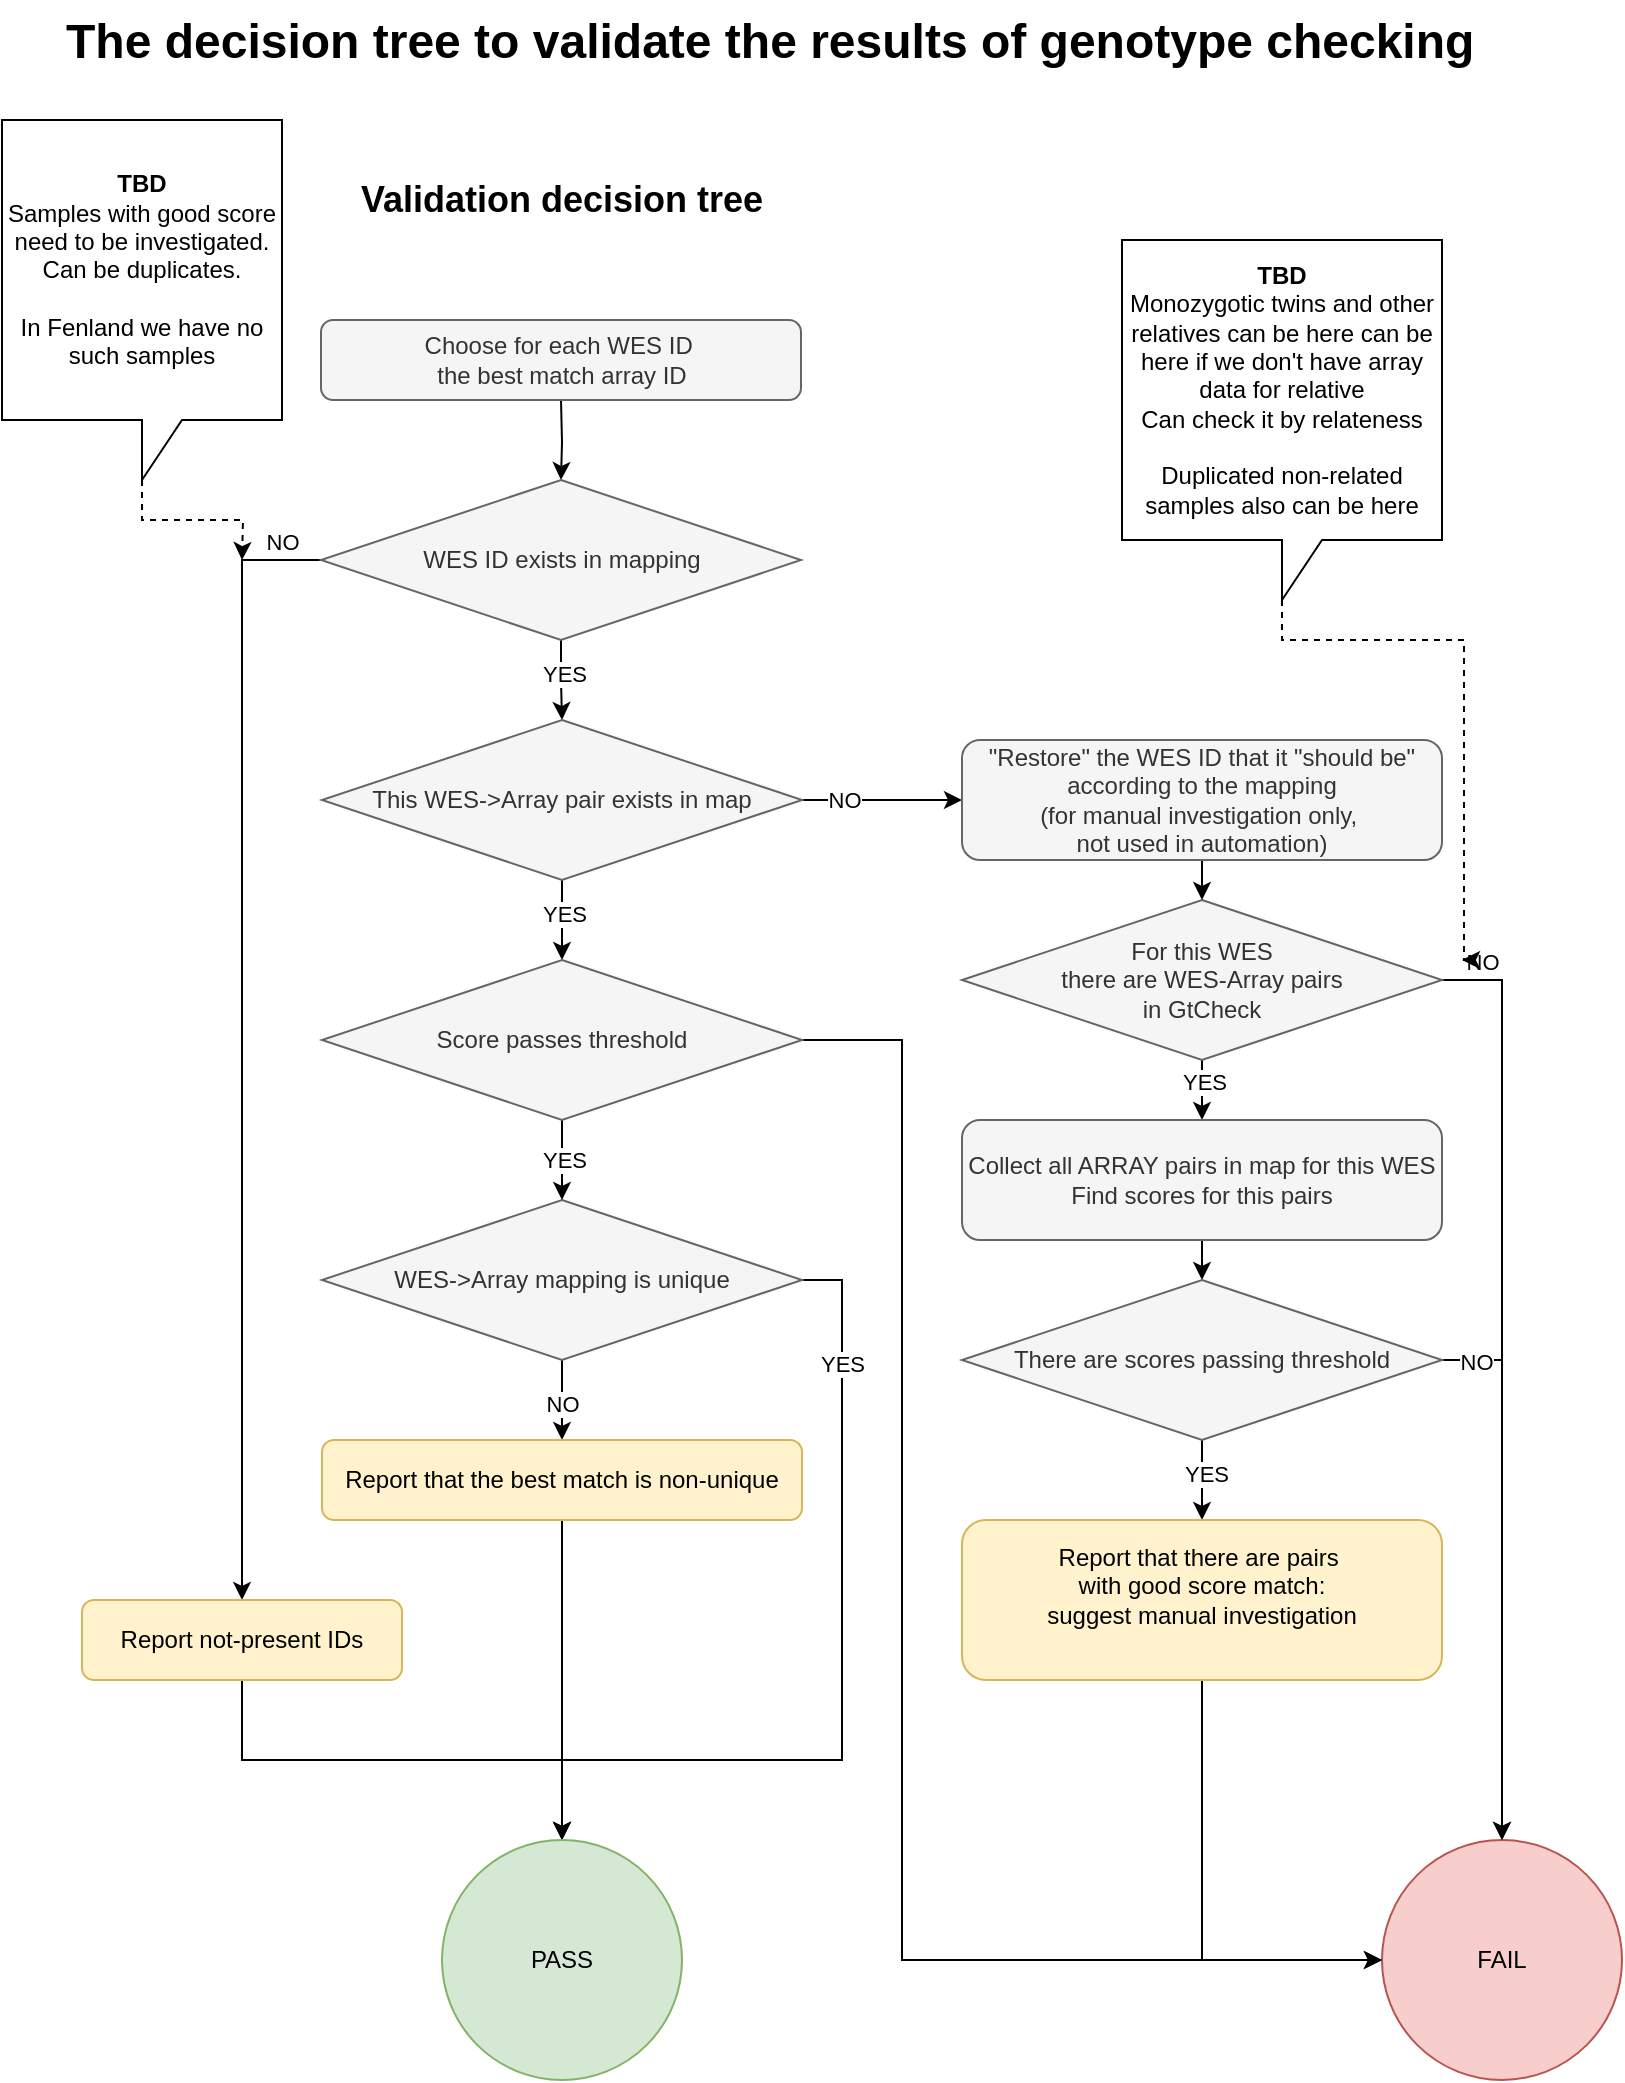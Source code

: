 <mxfile version="28.2.0">
  <diagram id="C5RBs43oDa-KdzZeNtuy" name="Page-1">
    <mxGraphModel grid="1" page="1" gridSize="10" guides="1" tooltips="1" connect="1" arrows="1" fold="1" pageScale="1" pageWidth="827" pageHeight="1169" math="0" shadow="0">
      <root>
        <mxCell id="WIyWlLk6GJQsqaUBKTNV-0" />
        <mxCell id="WIyWlLk6GJQsqaUBKTNV-1" parent="WIyWlLk6GJQsqaUBKTNV-0" />
        <mxCell id="U3b0oc2WAYB8RjTcwbQT-0" value="&lt;h1 style=&quot;margin-top: 0px;&quot;&gt;The decision tree to validate the results of genotype checking&lt;br&gt;&lt;/h1&gt;&lt;p&gt;&lt;br&gt;&lt;/p&gt;" style="text;html=1;whiteSpace=wrap;overflow=hidden;rounded=0;" vertex="1" parent="WIyWlLk6GJQsqaUBKTNV-1">
          <mxGeometry x="40" y="40" width="720" height="50" as="geometry" />
        </mxCell>
        <mxCell id="U3b0oc2WAYB8RjTcwbQT-43" value="&lt;font style=&quot;font-size: 18px;&quot;&gt;&lt;b&gt;Validation decision tree&lt;/b&gt;&lt;br&gt;&lt;/font&gt;" style="text;html=1;align=center;verticalAlign=middle;whiteSpace=wrap;rounded=0;" vertex="1" parent="WIyWlLk6GJQsqaUBKTNV-1">
          <mxGeometry x="170" y="120" width="240" height="40" as="geometry" />
        </mxCell>
        <mxCell id="U3b0oc2WAYB8RjTcwbQT-54" style="edgeStyle=orthogonalEdgeStyle;rounded=0;orthogonalLoop=1;jettySize=auto;html=1;exitX=0.5;exitY=1;exitDx=0;exitDy=0;entryX=0.5;entryY=0;entryDx=0;entryDy=0;" edge="1" parent="WIyWlLk6GJQsqaUBKTNV-1" target="U3b0oc2WAYB8RjTcwbQT-45">
          <mxGeometry relative="1" as="geometry">
            <mxPoint x="289.5" y="240" as="sourcePoint" />
          </mxGeometry>
        </mxCell>
        <mxCell id="U3b0oc2WAYB8RjTcwbQT-44" value="&lt;div&gt;Choose for each WES ID&amp;nbsp;&lt;/div&gt;&lt;div&gt;the best match array ID&lt;/div&gt;" style="rounded=1;whiteSpace=wrap;html=1;fillColor=#f5f5f5;fontColor=#333333;strokeColor=#666666;" vertex="1" parent="WIyWlLk6GJQsqaUBKTNV-1">
          <mxGeometry x="169.5" y="200" width="240" height="40" as="geometry" />
        </mxCell>
        <mxCell id="U3b0oc2WAYB8RjTcwbQT-52" style="edgeStyle=orthogonalEdgeStyle;rounded=0;orthogonalLoop=1;jettySize=auto;html=1;exitX=0;exitY=0.5;exitDx=0;exitDy=0;entryX=0.5;entryY=0;entryDx=0;entryDy=0;" edge="1" parent="WIyWlLk6GJQsqaUBKTNV-1" source="U3b0oc2WAYB8RjTcwbQT-45" target="U3b0oc2WAYB8RjTcwbQT-51">
          <mxGeometry relative="1" as="geometry" />
        </mxCell>
        <mxCell id="U3b0oc2WAYB8RjTcwbQT-56" value="NO" style="edgeLabel;html=1;align=center;verticalAlign=middle;resizable=0;points=[];" connectable="0" vertex="1" parent="U3b0oc2WAYB8RjTcwbQT-52">
          <mxGeometry x="-0.05" relative="1" as="geometry">
            <mxPoint x="20" y="-236" as="offset" />
          </mxGeometry>
        </mxCell>
        <mxCell id="U3b0oc2WAYB8RjTcwbQT-124" style="edgeStyle=orthogonalEdgeStyle;rounded=0;orthogonalLoop=1;jettySize=auto;html=1;exitX=0.5;exitY=1;exitDx=0;exitDy=0;entryX=0.5;entryY=0;entryDx=0;entryDy=0;" edge="1" parent="WIyWlLk6GJQsqaUBKTNV-1" source="U3b0oc2WAYB8RjTcwbQT-45" target="U3b0oc2WAYB8RjTcwbQT-55">
          <mxGeometry relative="1" as="geometry" />
        </mxCell>
        <mxCell id="U3b0oc2WAYB8RjTcwbQT-127" value="YES" style="edgeLabel;html=1;align=center;verticalAlign=middle;resizable=0;points=[];" connectable="0" vertex="1" parent="U3b0oc2WAYB8RjTcwbQT-124">
          <mxGeometry x="-0.161" y="1" relative="1" as="geometry">
            <mxPoint as="offset" />
          </mxGeometry>
        </mxCell>
        <mxCell id="U3b0oc2WAYB8RjTcwbQT-45" value="WES ID exists in mapping" style="rhombus;whiteSpace=wrap;html=1;fillColor=#f5f5f5;fontColor=#333333;strokeColor=#666666;" vertex="1" parent="WIyWlLk6GJQsqaUBKTNV-1">
          <mxGeometry x="169.5" y="280" width="240" height="80" as="geometry" />
        </mxCell>
        <mxCell id="U3b0oc2WAYB8RjTcwbQT-93" style="edgeStyle=orthogonalEdgeStyle;rounded=0;orthogonalLoop=1;jettySize=auto;html=1;exitX=0.5;exitY=1;exitDx=0;exitDy=0;entryX=0.5;entryY=0;entryDx=0;entryDy=0;" edge="1" parent="WIyWlLk6GJQsqaUBKTNV-1" source="U3b0oc2WAYB8RjTcwbQT-51" target="U3b0oc2WAYB8RjTcwbQT-68">
          <mxGeometry relative="1" as="geometry" />
        </mxCell>
        <mxCell id="U3b0oc2WAYB8RjTcwbQT-51" value="Report not-present IDs" style="rounded=1;whiteSpace=wrap;html=1;fillColor=#fff2cc;strokeColor=#d6b656;" vertex="1" parent="WIyWlLk6GJQsqaUBKTNV-1">
          <mxGeometry x="50" y="840" width="160" height="40" as="geometry" />
        </mxCell>
        <mxCell id="U3b0oc2WAYB8RjTcwbQT-71" style="edgeStyle=orthogonalEdgeStyle;rounded=0;orthogonalLoop=1;jettySize=auto;html=1;exitX=1;exitY=0.5;exitDx=0;exitDy=0;entryX=0;entryY=0.5;entryDx=0;entryDy=0;" edge="1" parent="WIyWlLk6GJQsqaUBKTNV-1" source="U3b0oc2WAYB8RjTcwbQT-55" target="U3b0oc2WAYB8RjTcwbQT-107">
          <mxGeometry relative="1" as="geometry" />
        </mxCell>
        <mxCell id="U3b0oc2WAYB8RjTcwbQT-72" value="NO" style="edgeLabel;html=1;align=center;verticalAlign=middle;resizable=0;points=[];" connectable="0" vertex="1" parent="U3b0oc2WAYB8RjTcwbQT-71">
          <mxGeometry x="0.333" y="-2" relative="1" as="geometry">
            <mxPoint x="-33" y="-2" as="offset" />
          </mxGeometry>
        </mxCell>
        <mxCell id="U3b0oc2WAYB8RjTcwbQT-125" style="edgeStyle=orthogonalEdgeStyle;rounded=0;orthogonalLoop=1;jettySize=auto;html=1;exitX=0.5;exitY=1;exitDx=0;exitDy=0;entryX=0.5;entryY=0;entryDx=0;entryDy=0;" edge="1" parent="WIyWlLk6GJQsqaUBKTNV-1" source="U3b0oc2WAYB8RjTcwbQT-55" target="U3b0oc2WAYB8RjTcwbQT-108">
          <mxGeometry relative="1" as="geometry" />
        </mxCell>
        <mxCell id="U3b0oc2WAYB8RjTcwbQT-128" value="YES" style="edgeLabel;html=1;align=center;verticalAlign=middle;resizable=0;points=[];" connectable="0" vertex="1" parent="U3b0oc2WAYB8RjTcwbQT-125">
          <mxGeometry x="-0.15" y="1" relative="1" as="geometry">
            <mxPoint as="offset" />
          </mxGeometry>
        </mxCell>
        <mxCell id="U3b0oc2WAYB8RjTcwbQT-55" value="This WES-&amp;gt;Array pair exists in map" style="rhombus;whiteSpace=wrap;html=1;fillColor=#f5f5f5;fontColor=#333333;strokeColor=#666666;" vertex="1" parent="WIyWlLk6GJQsqaUBKTNV-1">
          <mxGeometry x="170" y="400" width="240" height="80" as="geometry" />
        </mxCell>
        <mxCell id="U3b0oc2WAYB8RjTcwbQT-62" style="edgeStyle=orthogonalEdgeStyle;rounded=0;orthogonalLoop=1;jettySize=auto;html=1;exitX=1;exitY=0.5;exitDx=0;exitDy=0;entryX=0.5;entryY=0;entryDx=0;entryDy=0;" edge="1" parent="WIyWlLk6GJQsqaUBKTNV-1" source="U3b0oc2WAYB8RjTcwbQT-59" target="U3b0oc2WAYB8RjTcwbQT-68">
          <mxGeometry relative="1" as="geometry">
            <mxPoint x="449.5" y="560" as="targetPoint" />
            <Array as="points">
              <mxPoint x="430" y="680" />
              <mxPoint x="430" y="920" />
              <mxPoint x="290" y="920" />
            </Array>
          </mxGeometry>
        </mxCell>
        <mxCell id="U3b0oc2WAYB8RjTcwbQT-63" value="YES" style="edgeLabel;html=1;align=center;verticalAlign=middle;resizable=0;points=[];" connectable="0" vertex="1" parent="U3b0oc2WAYB8RjTcwbQT-62">
          <mxGeometry x="-0.3" relative="1" as="geometry">
            <mxPoint y="-92" as="offset" />
          </mxGeometry>
        </mxCell>
        <mxCell id="U3b0oc2WAYB8RjTcwbQT-65" style="edgeStyle=orthogonalEdgeStyle;rounded=0;orthogonalLoop=1;jettySize=auto;html=1;exitX=0.5;exitY=1;exitDx=0;exitDy=0;entryX=0.5;entryY=0;entryDx=0;entryDy=0;" edge="1" parent="WIyWlLk6GJQsqaUBKTNV-1" source="U3b0oc2WAYB8RjTcwbQT-59" target="U3b0oc2WAYB8RjTcwbQT-64">
          <mxGeometry relative="1" as="geometry" />
        </mxCell>
        <mxCell id="U3b0oc2WAYB8RjTcwbQT-66" value="NO" style="edgeLabel;html=1;align=center;verticalAlign=middle;resizable=0;points=[];" connectable="0" vertex="1" parent="U3b0oc2WAYB8RjTcwbQT-65">
          <mxGeometry x="0.1" relative="1" as="geometry">
            <mxPoint as="offset" />
          </mxGeometry>
        </mxCell>
        <mxCell id="U3b0oc2WAYB8RjTcwbQT-59" value="WES-&amp;gt;Array mapping is unique" style="rhombus;whiteSpace=wrap;html=1;fillColor=#f5f5f5;fontColor=#333333;strokeColor=#666666;" vertex="1" parent="WIyWlLk6GJQsqaUBKTNV-1">
          <mxGeometry x="170" y="640" width="240" height="80" as="geometry" />
        </mxCell>
        <mxCell id="U3b0oc2WAYB8RjTcwbQT-69" style="edgeStyle=orthogonalEdgeStyle;rounded=0;orthogonalLoop=1;jettySize=auto;html=1;exitX=0.5;exitY=1;exitDx=0;exitDy=0;entryX=0.5;entryY=0;entryDx=0;entryDy=0;" edge="1" parent="WIyWlLk6GJQsqaUBKTNV-1" source="U3b0oc2WAYB8RjTcwbQT-64" target="U3b0oc2WAYB8RjTcwbQT-68">
          <mxGeometry relative="1" as="geometry" />
        </mxCell>
        <mxCell id="U3b0oc2WAYB8RjTcwbQT-64" value="Report that the best match is non-unique" style="rounded=1;whiteSpace=wrap;html=1;fillColor=#fff2cc;strokeColor=#d6b656;" vertex="1" parent="WIyWlLk6GJQsqaUBKTNV-1">
          <mxGeometry x="170" y="760" width="240" height="40" as="geometry" />
        </mxCell>
        <mxCell id="U3b0oc2WAYB8RjTcwbQT-68" value="PASS" style="ellipse;whiteSpace=wrap;html=1;aspect=fixed;fillColor=#d5e8d4;strokeColor=#82b366;" vertex="1" parent="WIyWlLk6GJQsqaUBKTNV-1">
          <mxGeometry x="230" y="960" width="120" height="120" as="geometry" />
        </mxCell>
        <mxCell id="U3b0oc2WAYB8RjTcwbQT-75" style="edgeStyle=orthogonalEdgeStyle;rounded=0;orthogonalLoop=1;jettySize=auto;html=1;exitX=1;exitY=0.5;exitDx=0;exitDy=0;entryX=0.5;entryY=0;entryDx=0;entryDy=0;" edge="1" parent="WIyWlLk6GJQsqaUBKTNV-1" source="U3b0oc2WAYB8RjTcwbQT-70" target="U3b0oc2WAYB8RjTcwbQT-74">
          <mxGeometry relative="1" as="geometry">
            <mxPoint x="770" y="920" as="targetPoint" />
          </mxGeometry>
        </mxCell>
        <mxCell id="U3b0oc2WAYB8RjTcwbQT-76" value="NO" style="edgeLabel;html=1;align=center;verticalAlign=middle;resizable=0;points=[];" connectable="0" vertex="1" parent="U3b0oc2WAYB8RjTcwbQT-75">
          <mxGeometry x="-0.225" y="-2" relative="1" as="geometry">
            <mxPoint x="-8" y="-158" as="offset" />
          </mxGeometry>
        </mxCell>
        <mxCell id="U3b0oc2WAYB8RjTcwbQT-132" style="edgeStyle=orthogonalEdgeStyle;rounded=0;orthogonalLoop=1;jettySize=auto;html=1;exitX=0.5;exitY=1;exitDx=0;exitDy=0;entryX=0.5;entryY=0;entryDx=0;entryDy=0;" edge="1" parent="WIyWlLk6GJQsqaUBKTNV-1" source="U3b0oc2WAYB8RjTcwbQT-70" target="U3b0oc2WAYB8RjTcwbQT-73">
          <mxGeometry relative="1" as="geometry" />
        </mxCell>
        <mxCell id="U3b0oc2WAYB8RjTcwbQT-133" value="YES" style="edgeLabel;html=1;align=center;verticalAlign=middle;resizable=0;points=[];" connectable="0" vertex="1" parent="U3b0oc2WAYB8RjTcwbQT-132">
          <mxGeometry x="-0.3" y="1" relative="1" as="geometry">
            <mxPoint as="offset" />
          </mxGeometry>
        </mxCell>
        <mxCell id="U3b0oc2WAYB8RjTcwbQT-70" value="&lt;div&gt;For this WES&lt;/div&gt;&lt;div&gt;there are WES-Array pairs&lt;/div&gt;&lt;div&gt;in GtCheck&lt;br&gt;&lt;/div&gt;" style="rhombus;whiteSpace=wrap;html=1;fillColor=#f5f5f5;fontColor=#333333;strokeColor=#666666;" vertex="1" parent="WIyWlLk6GJQsqaUBKTNV-1">
          <mxGeometry x="490" y="490" width="240" height="80" as="geometry" />
        </mxCell>
        <mxCell id="U3b0oc2WAYB8RjTcwbQT-83" style="edgeStyle=orthogonalEdgeStyle;rounded=0;orthogonalLoop=1;jettySize=auto;html=1;exitX=0.5;exitY=1;exitDx=0;exitDy=0;entryX=0.5;entryY=0;entryDx=0;entryDy=0;" edge="1" parent="WIyWlLk6GJQsqaUBKTNV-1" source="U3b0oc2WAYB8RjTcwbQT-73" target="U3b0oc2WAYB8RjTcwbQT-79">
          <mxGeometry relative="1" as="geometry" />
        </mxCell>
        <mxCell id="U3b0oc2WAYB8RjTcwbQT-73" value="&lt;div&gt;Collect all ARRAY pairs in map for this WES&lt;/div&gt;&lt;div&gt;Find scores for this pairs&lt;br&gt;&lt;/div&gt;" style="rounded=1;whiteSpace=wrap;html=1;fillColor=#f5f5f5;fontColor=#333333;strokeColor=#666666;" vertex="1" parent="WIyWlLk6GJQsqaUBKTNV-1">
          <mxGeometry x="490" y="600" width="240" height="60" as="geometry" />
        </mxCell>
        <mxCell id="U3b0oc2WAYB8RjTcwbQT-74" value="&lt;div&gt;FAIL&lt;/div&gt;" style="ellipse;whiteSpace=wrap;html=1;aspect=fixed;fillColor=#f8cecc;strokeColor=#b85450;" vertex="1" parent="WIyWlLk6GJQsqaUBKTNV-1">
          <mxGeometry x="700" y="960" width="120" height="120" as="geometry" />
        </mxCell>
        <mxCell id="U3b0oc2WAYB8RjTcwbQT-84" style="edgeStyle=orthogonalEdgeStyle;rounded=0;orthogonalLoop=1;jettySize=auto;html=1;exitX=1;exitY=0.5;exitDx=0;exitDy=0;entryX=0.5;entryY=0;entryDx=0;entryDy=0;" edge="1" parent="WIyWlLk6GJQsqaUBKTNV-1" source="U3b0oc2WAYB8RjTcwbQT-79" target="U3b0oc2WAYB8RjTcwbQT-74">
          <mxGeometry relative="1" as="geometry">
            <mxPoint x="770" y="920" as="targetPoint" />
          </mxGeometry>
        </mxCell>
        <mxCell id="U3b0oc2WAYB8RjTcwbQT-100" value="NO" style="edgeLabel;html=1;align=center;verticalAlign=middle;resizable=0;points=[];" connectable="0" vertex="1" parent="U3b0oc2WAYB8RjTcwbQT-84">
          <mxGeometry x="-0.879" y="-1" relative="1" as="geometry">
            <mxPoint as="offset" />
          </mxGeometry>
        </mxCell>
        <mxCell id="U3b0oc2WAYB8RjTcwbQT-87" style="edgeStyle=orthogonalEdgeStyle;rounded=0;orthogonalLoop=1;jettySize=auto;html=1;exitX=0.5;exitY=1;exitDx=0;exitDy=0;entryX=0.5;entryY=0;entryDx=0;entryDy=0;" edge="1" parent="WIyWlLk6GJQsqaUBKTNV-1" source="U3b0oc2WAYB8RjTcwbQT-79" target="U3b0oc2WAYB8RjTcwbQT-86">
          <mxGeometry relative="1" as="geometry" />
        </mxCell>
        <mxCell id="U3b0oc2WAYB8RjTcwbQT-101" value="YES" style="edgeLabel;html=1;align=center;verticalAlign=middle;resizable=0;points=[];" connectable="0" vertex="1" parent="U3b0oc2WAYB8RjTcwbQT-87">
          <mxGeometry x="-0.15" y="2" relative="1" as="geometry">
            <mxPoint as="offset" />
          </mxGeometry>
        </mxCell>
        <mxCell id="U3b0oc2WAYB8RjTcwbQT-79" value="There are scores passing threshold" style="rhombus;whiteSpace=wrap;html=1;fillColor=#f5f5f5;fontColor=#333333;strokeColor=#666666;" vertex="1" parent="WIyWlLk6GJQsqaUBKTNV-1">
          <mxGeometry x="490" y="680" width="240" height="80" as="geometry" />
        </mxCell>
        <mxCell id="8CLN734O1PSHxyq_x612-1" style="edgeStyle=orthogonalEdgeStyle;rounded=0;orthogonalLoop=1;jettySize=auto;html=1;exitX=0.5;exitY=1;exitDx=0;exitDy=0;entryX=0;entryY=0.5;entryDx=0;entryDy=0;" edge="1" parent="WIyWlLk6GJQsqaUBKTNV-1" source="U3b0oc2WAYB8RjTcwbQT-86" target="U3b0oc2WAYB8RjTcwbQT-74">
          <mxGeometry relative="1" as="geometry" />
        </mxCell>
        <mxCell id="U3b0oc2WAYB8RjTcwbQT-86" value="&lt;div&gt;Report that there are pairs&amp;nbsp;&lt;br&gt;with good score match:&lt;/div&gt;&lt;div&gt;suggest manual investigation&lt;/div&gt;&lt;div&gt;&lt;br&gt;&lt;/div&gt;" style="rounded=1;whiteSpace=wrap;html=1;fillColor=#fff2cc;strokeColor=#d6b656;" vertex="1" parent="WIyWlLk6GJQsqaUBKTNV-1">
          <mxGeometry x="490" y="800" width="240" height="80" as="geometry" />
        </mxCell>
        <mxCell id="U3b0oc2WAYB8RjTcwbQT-91" style="edgeStyle=orthogonalEdgeStyle;rounded=0;orthogonalLoop=1;jettySize=auto;html=1;exitX=0;exitY=0;exitDx=80;exitDy=180;exitPerimeter=0;dashed=1;" edge="1" parent="WIyWlLk6GJQsqaUBKTNV-1" source="U3b0oc2WAYB8RjTcwbQT-89">
          <mxGeometry relative="1" as="geometry">
            <mxPoint x="740" y="520" as="targetPoint" />
            <mxPoint x="809.5" y="250" as="sourcePoint" />
            <Array as="points">
              <mxPoint x="650" y="360" />
              <mxPoint x="741" y="360" />
            </Array>
          </mxGeometry>
        </mxCell>
        <mxCell id="U3b0oc2WAYB8RjTcwbQT-89" value="&lt;div&gt;&lt;b&gt;TBD&lt;/b&gt;&lt;br&gt;&lt;/div&gt;&lt;div&gt;Monozygotic twins and other relatives can be here can be here if we don&#39;t have array data for relative&lt;/div&gt;&lt;div&gt;Can check it by relateness&lt;/div&gt;&lt;div&gt;&lt;br&gt;&lt;/div&gt;&lt;div&gt;Duplicated non-related samples also can be here&lt;br&gt; &lt;/div&gt;" style="shape=callout;whiteSpace=wrap;html=1;perimeter=calloutPerimeter;size=30;position=0.5;" vertex="1" parent="WIyWlLk6GJQsqaUBKTNV-1">
          <mxGeometry x="570" y="160" width="160" height="180" as="geometry" />
        </mxCell>
        <mxCell id="U3b0oc2WAYB8RjTcwbQT-131" style="edgeStyle=orthogonalEdgeStyle;rounded=0;orthogonalLoop=1;jettySize=auto;html=1;exitX=0.5;exitY=1;exitDx=0;exitDy=0;entryX=0.5;entryY=0;entryDx=0;entryDy=0;" edge="1" parent="WIyWlLk6GJQsqaUBKTNV-1" source="U3b0oc2WAYB8RjTcwbQT-107" target="U3b0oc2WAYB8RjTcwbQT-70">
          <mxGeometry relative="1" as="geometry" />
        </mxCell>
        <mxCell id="U3b0oc2WAYB8RjTcwbQT-107" value="&lt;div&gt;&quot;Restore&quot; the WES ID that it &quot;should be&quot; according to the mapping&lt;/div&gt;&lt;div&gt;(for manual investigation only,&amp;nbsp;&lt;/div&gt;&lt;div&gt;not used in automation)&lt;br&gt;&lt;/div&gt;" style="rounded=1;whiteSpace=wrap;html=1;fillColor=#f5f5f5;fontColor=#333333;strokeColor=#666666;" vertex="1" parent="WIyWlLk6GJQsqaUBKTNV-1">
          <mxGeometry x="490" y="410" width="240" height="60" as="geometry" />
        </mxCell>
        <mxCell id="U3b0oc2WAYB8RjTcwbQT-126" style="edgeStyle=orthogonalEdgeStyle;rounded=0;orthogonalLoop=1;jettySize=auto;html=1;exitX=0.5;exitY=1;exitDx=0;exitDy=0;entryX=0.5;entryY=0;entryDx=0;entryDy=0;" edge="1" parent="WIyWlLk6GJQsqaUBKTNV-1" source="U3b0oc2WAYB8RjTcwbQT-108" target="U3b0oc2WAYB8RjTcwbQT-59">
          <mxGeometry relative="1" as="geometry" />
        </mxCell>
        <mxCell id="U3b0oc2WAYB8RjTcwbQT-129" value="YES" style="edgeLabel;html=1;align=center;verticalAlign=middle;resizable=0;points=[];" connectable="0" vertex="1" parent="U3b0oc2WAYB8RjTcwbQT-126">
          <mxGeometry y="1" relative="1" as="geometry">
            <mxPoint as="offset" />
          </mxGeometry>
        </mxCell>
        <mxCell id="8CLN734O1PSHxyq_x612-2" style="edgeStyle=orthogonalEdgeStyle;rounded=0;orthogonalLoop=1;jettySize=auto;html=1;exitX=1;exitY=0.5;exitDx=0;exitDy=0;" edge="1" parent="WIyWlLk6GJQsqaUBKTNV-1" source="U3b0oc2WAYB8RjTcwbQT-108">
          <mxGeometry relative="1" as="geometry">
            <mxPoint x="700" y="1020" as="targetPoint" />
            <Array as="points">
              <mxPoint x="460" y="560" />
              <mxPoint x="460" y="1020" />
            </Array>
          </mxGeometry>
        </mxCell>
        <mxCell id="U3b0oc2WAYB8RjTcwbQT-108" value="Score passes threshold" style="rhombus;whiteSpace=wrap;html=1;fillColor=#f5f5f5;fontColor=#333333;strokeColor=#666666;" vertex="1" parent="WIyWlLk6GJQsqaUBKTNV-1">
          <mxGeometry x="170" y="520" width="240" height="80" as="geometry" />
        </mxCell>
        <mxCell id="HpLadZGRIDj4TRs4HyU5-1" style="edgeStyle=orthogonalEdgeStyle;rounded=0;orthogonalLoop=1;jettySize=auto;html=1;exitX=0;exitY=0;exitDx=70;exitDy=180;exitPerimeter=0;dashed=1;" edge="1" parent="WIyWlLk6GJQsqaUBKTNV-1" source="HpLadZGRIDj4TRs4HyU5-0">
          <mxGeometry relative="1" as="geometry">
            <mxPoint x="130" y="320" as="targetPoint" />
          </mxGeometry>
        </mxCell>
        <mxCell id="HpLadZGRIDj4TRs4HyU5-0" value="&lt;div&gt;&lt;b&gt;TBD&lt;/b&gt;&lt;br&gt;&lt;/div&gt;&lt;div&gt;Samples with good score&lt;/div&gt;&lt;div&gt;need to be investigated.&lt;/div&gt;&lt;div&gt;Can be duplicates.&lt;/div&gt;&lt;div&gt;&lt;br&gt;&lt;/div&gt;&lt;div&gt;In Fenland we have no such samples&lt;br&gt;&lt;/div&gt;" style="shape=callout;whiteSpace=wrap;html=1;perimeter=calloutPerimeter;size=30;position=0.5;" vertex="1" parent="WIyWlLk6GJQsqaUBKTNV-1">
          <mxGeometry x="10" y="100" width="140" height="180" as="geometry" />
        </mxCell>
      </root>
    </mxGraphModel>
  </diagram>
</mxfile>
